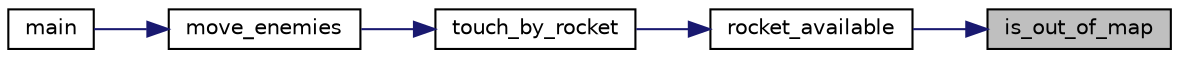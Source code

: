 digraph "is_out_of_map"
{
 // LATEX_PDF_SIZE
  edge [fontname="Helvetica",fontsize="10",labelfontname="Helvetica",labelfontsize="10"];
  node [fontname="Helvetica",fontsize="10",shape=record];
  rankdir="RL";
  Node1 [label="is_out_of_map",height=0.2,width=0.4,color="black", fillcolor="grey75", style="filled", fontcolor="black",tooltip="Function that check if the rocket is out of the map."];
  Node1 -> Node2 [dir="back",color="midnightblue",fontsize="10",style="solid",fontname="Helvetica"];
  Node2 [label="rocket_available",height=0.2,width=0.4,color="black", fillcolor="white", style="filled",URL="$rocket__controller_8h.html#a0d76320b27aa9020c5d60472eac12d5e",tooltip="Function that check if the rocket respect all the condition."];
  Node2 -> Node3 [dir="back",color="midnightblue",fontsize="10",style="solid",fontname="Helvetica"];
  Node3 [label="touch_by_rocket",height=0.2,width=0.4,color="black", fillcolor="white", style="filled",URL="$enemies__controller_8c.html#a4db27b2e569063ee7bd07f9837e5fb88",tooltip="Function that check if the rocket touch the enemy."];
  Node3 -> Node4 [dir="back",color="midnightblue",fontsize="10",style="solid",fontname="Helvetica"];
  Node4 [label="move_enemies",height=0.2,width=0.4,color="black", fillcolor="white", style="filled",URL="$enemies__controller_8h.html#ad6d942feaf487fc2a0fdba53584d00be",tooltip="Function that manage the enemies."];
  Node4 -> Node5 [dir="back",color="midnightblue",fontsize="10",style="solid",fontname="Helvetica"];
  Node5 [label="main",height=0.2,width=0.4,color="black", fillcolor="white", style="filled",URL="$main_8c.html#abf9e6b7e6f15df4b525a2e7705ba3089",tooltip="Main function of the project contain the game loop."];
}
